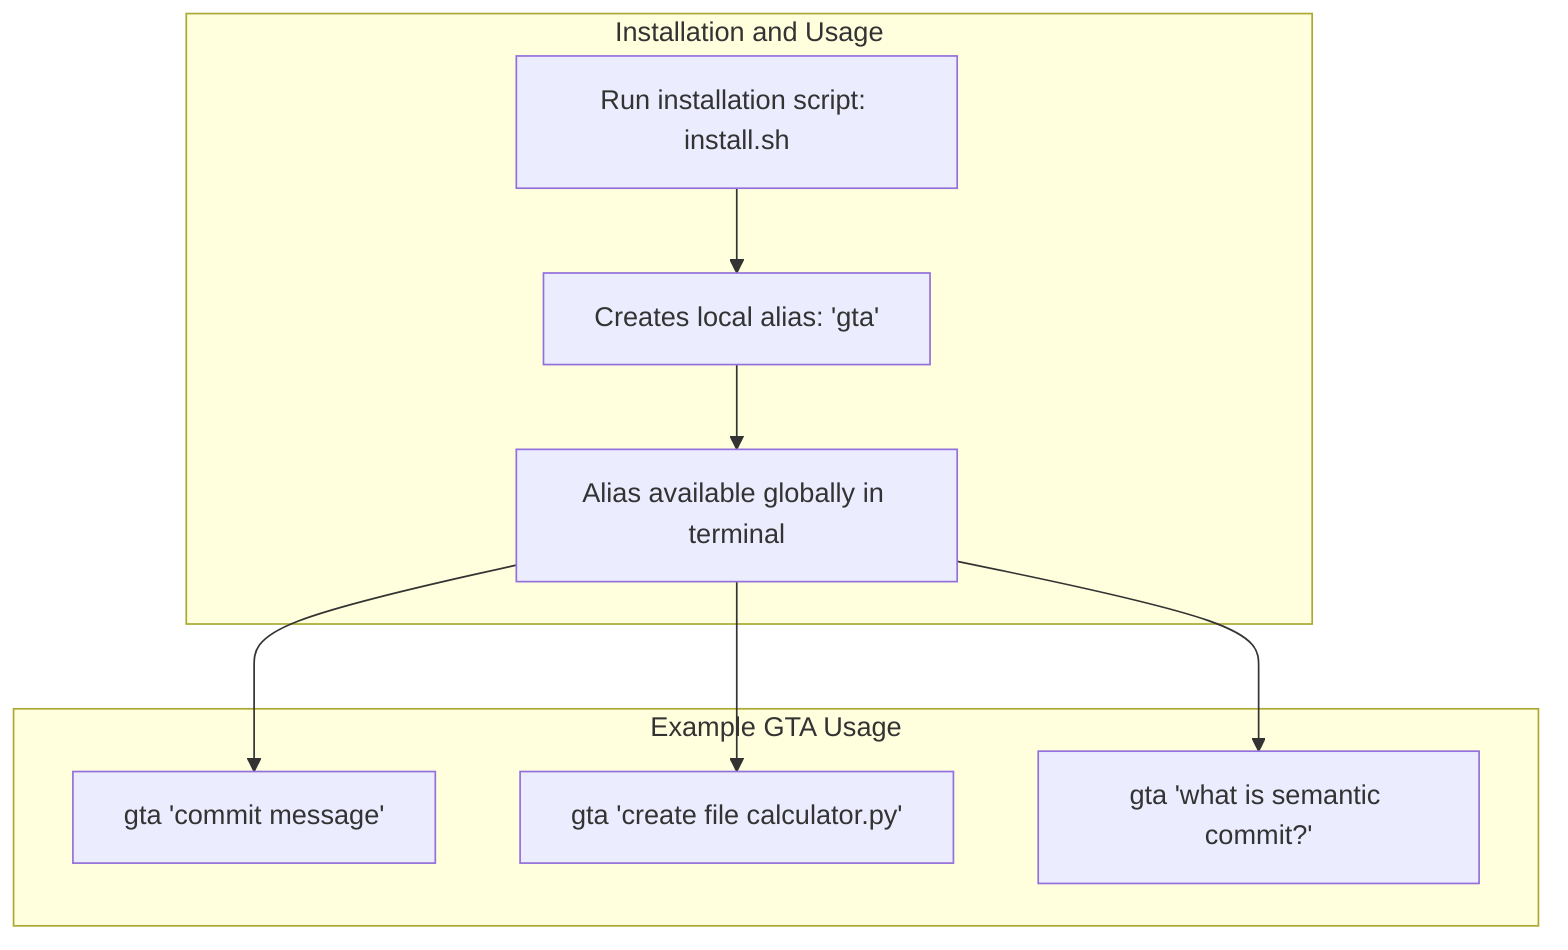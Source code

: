 flowchart TD;
    subgraph Installation and Usage
        A[Run installation script: install.sh] --> B[Creates local alias: 'gta']
        B --> C[Alias available globally in terminal]
    end

    subgraph Example GTA Usage
        C --> D["gta 'commit message'"]
        C --> E["gta 'create file calculator.py'"]
        C --> F["gta 'what is semantic commit?'"]
    end